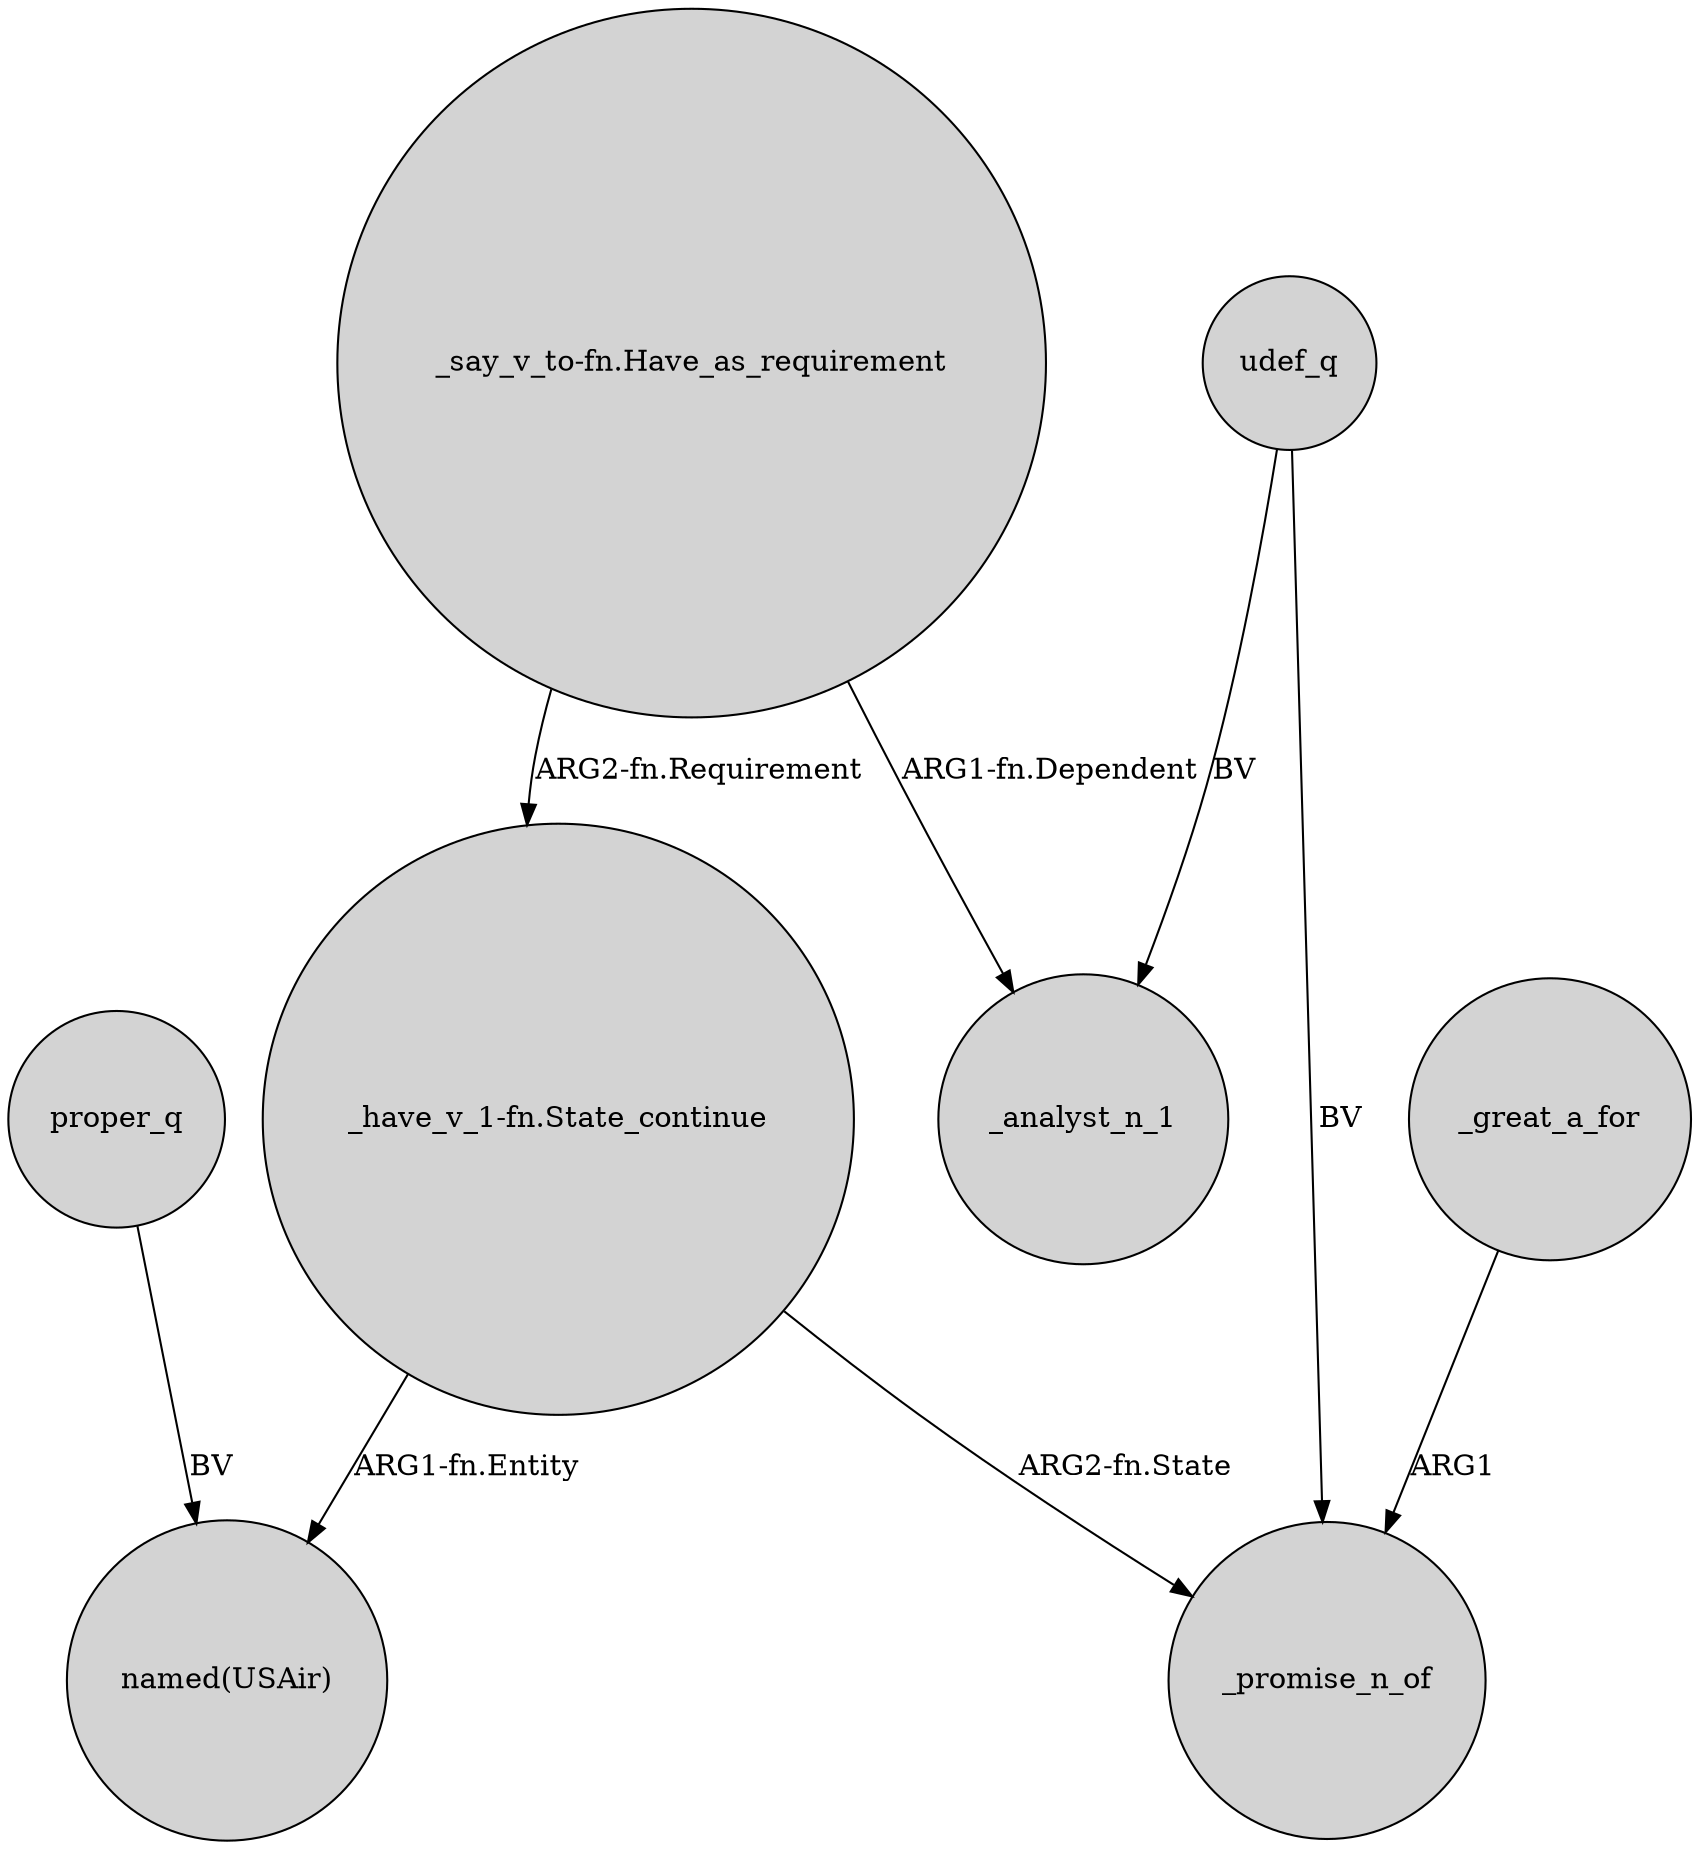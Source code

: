 digraph {
	node [shape=circle style=filled]
	"_have_v_1-fn.State_continue" -> "named(USAir)" [label="ARG1-fn.Entity"]
	"_have_v_1-fn.State_continue" -> _promise_n_of [label="ARG2-fn.State"]
	"_say_v_to-fn.Have_as_requirement" -> _analyst_n_1 [label="ARG1-fn.Dependent"]
	proper_q -> "named(USAir)" [label=BV]
	"_say_v_to-fn.Have_as_requirement" -> "_have_v_1-fn.State_continue" [label="ARG2-fn.Requirement"]
	udef_q -> _analyst_n_1 [label=BV]
	udef_q -> _promise_n_of [label=BV]
	_great_a_for -> _promise_n_of [label=ARG1]
}
